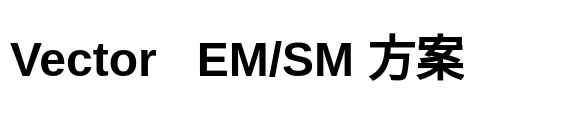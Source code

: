 <mxfile>
    <diagram id="xismQzGFknG0TL43LILe" name="Page-1">
        <mxGraphModel dx="973" dy="787" grid="1" gridSize="10" guides="1" tooltips="1" connect="1" arrows="1" fold="1" page="1" pageScale="1" pageWidth="850" pageHeight="1100" math="0" shadow="0">
            <root>
                <mxCell id="0"/>
                <mxCell id="1" parent="0"/>
                <mxCell id="2" value="&lt;h1&gt;Vector&amp;nbsp; &amp;nbsp;EM/SM 方案&lt;/h1&gt;" style="text;html=1;strokeColor=none;fillColor=none;spacing=5;spacingTop=-20;whiteSpace=wrap;overflow=hidden;rounded=0;" parent="1" vertex="1">
                    <mxGeometry x="10" y="20" width="290" height="50" as="geometry"/>
                </mxCell>
            </root>
        </mxGraphModel>
    </diagram>
</mxfile>